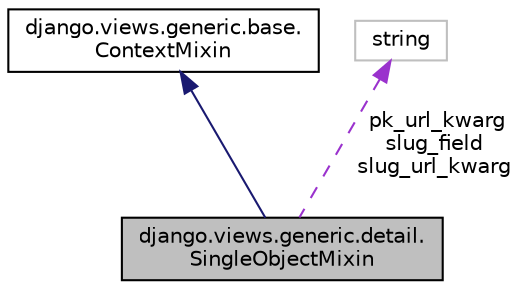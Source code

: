 digraph "django.views.generic.detail.SingleObjectMixin"
{
 // LATEX_PDF_SIZE
  edge [fontname="Helvetica",fontsize="10",labelfontname="Helvetica",labelfontsize="10"];
  node [fontname="Helvetica",fontsize="10",shape=record];
  Node1 [label="django.views.generic.detail.\lSingleObjectMixin",height=0.2,width=0.4,color="black", fillcolor="grey75", style="filled", fontcolor="black",tooltip=" "];
  Node2 -> Node1 [dir="back",color="midnightblue",fontsize="10",style="solid"];
  Node2 [label="django.views.generic.base.\lContextMixin",height=0.2,width=0.4,color="black", fillcolor="white", style="filled",URL="$classdjango_1_1views_1_1generic_1_1base_1_1_context_mixin.html",tooltip=" "];
  Node3 -> Node1 [dir="back",color="darkorchid3",fontsize="10",style="dashed",label=" pk_url_kwarg\nslug_field\nslug_url_kwarg" ];
  Node3 [label="string",height=0.2,width=0.4,color="grey75", fillcolor="white", style="filled",tooltip=" "];
}
